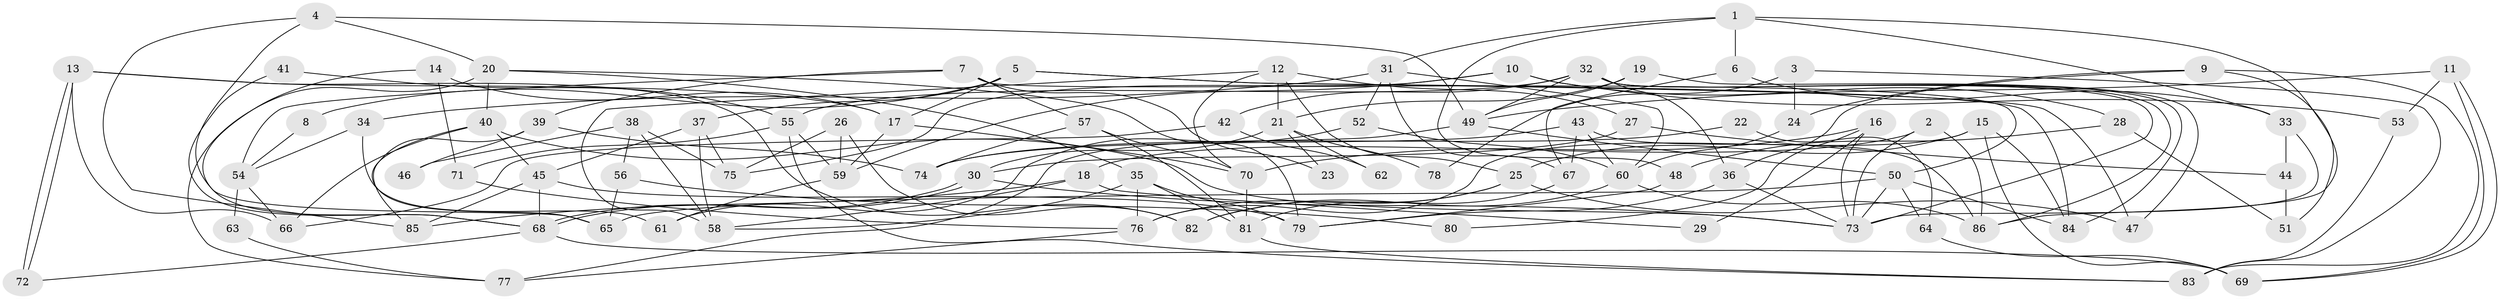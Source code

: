 // coarse degree distribution, {5: 0.2571428571428571, 4: 0.2, 3: 0.11428571428571428, 6: 0.11428571428571428, 9: 0.08571428571428572, 7: 0.11428571428571428, 8: 0.02857142857142857, 12: 0.02857142857142857, 2: 0.02857142857142857, 10: 0.02857142857142857}
// Generated by graph-tools (version 1.1) at 2025/37/03/04/25 23:37:12]
// undirected, 86 vertices, 172 edges
graph export_dot {
  node [color=gray90,style=filled];
  1;
  2;
  3;
  4;
  5;
  6;
  7;
  8;
  9;
  10;
  11;
  12;
  13;
  14;
  15;
  16;
  17;
  18;
  19;
  20;
  21;
  22;
  23;
  24;
  25;
  26;
  27;
  28;
  29;
  30;
  31;
  32;
  33;
  34;
  35;
  36;
  37;
  38;
  39;
  40;
  41;
  42;
  43;
  44;
  45;
  46;
  47;
  48;
  49;
  50;
  51;
  52;
  53;
  54;
  55;
  56;
  57;
  58;
  59;
  60;
  61;
  62;
  63;
  64;
  65;
  66;
  67;
  68;
  69;
  70;
  71;
  72;
  73;
  74;
  75;
  76;
  77;
  78;
  79;
  80;
  81;
  82;
  83;
  84;
  85;
  86;
  1 -- 31;
  1 -- 86;
  1 -- 6;
  1 -- 33;
  1 -- 48;
  2 -- 73;
  2 -- 18;
  2 -- 86;
  3 -- 83;
  3 -- 24;
  3 -- 78;
  4 -- 65;
  4 -- 20;
  4 -- 49;
  4 -- 85;
  5 -- 37;
  5 -- 84;
  5 -- 8;
  5 -- 17;
  5 -- 47;
  6 -- 33;
  6 -- 67;
  7 -- 57;
  7 -- 39;
  7 -- 23;
  7 -- 50;
  7 -- 54;
  8 -- 54;
  9 -- 36;
  9 -- 83;
  9 -- 24;
  9 -- 51;
  10 -- 28;
  10 -- 53;
  10 -- 59;
  10 -- 75;
  11 -- 49;
  11 -- 69;
  11 -- 69;
  11 -- 53;
  12 -- 70;
  12 -- 21;
  12 -- 25;
  12 -- 27;
  12 -- 58;
  13 -- 72;
  13 -- 72;
  13 -- 17;
  13 -- 66;
  13 -- 82;
  14 -- 17;
  14 -- 68;
  14 -- 71;
  15 -- 25;
  15 -- 84;
  15 -- 69;
  15 -- 76;
  16 -- 70;
  16 -- 73;
  16 -- 29;
  16 -- 80;
  17 -- 59;
  17 -- 70;
  18 -- 85;
  18 -- 58;
  18 -- 29;
  19 -- 49;
  19 -- 47;
  19 -- 21;
  20 -- 77;
  20 -- 40;
  20 -- 35;
  20 -- 79;
  21 -- 30;
  21 -- 23;
  21 -- 62;
  21 -- 78;
  22 -- 64;
  22 -- 74;
  24 -- 60;
  25 -- 82;
  25 -- 47;
  25 -- 76;
  26 -- 75;
  26 -- 59;
  26 -- 82;
  27 -- 30;
  27 -- 44;
  28 -- 51;
  28 -- 48;
  30 -- 73;
  30 -- 68;
  30 -- 68;
  31 -- 60;
  31 -- 34;
  31 -- 52;
  31 -- 67;
  32 -- 36;
  32 -- 86;
  32 -- 42;
  32 -- 49;
  32 -- 55;
  32 -- 73;
  32 -- 84;
  33 -- 73;
  33 -- 44;
  34 -- 54;
  34 -- 61;
  35 -- 76;
  35 -- 58;
  35 -- 79;
  35 -- 81;
  36 -- 79;
  36 -- 73;
  37 -- 45;
  37 -- 58;
  37 -- 75;
  38 -- 75;
  38 -- 58;
  38 -- 46;
  38 -- 56;
  39 -- 74;
  39 -- 85;
  39 -- 46;
  40 -- 45;
  40 -- 73;
  40 -- 65;
  40 -- 66;
  41 -- 68;
  41 -- 55;
  42 -- 66;
  42 -- 62;
  43 -- 86;
  43 -- 67;
  43 -- 60;
  43 -- 74;
  44 -- 51;
  45 -- 68;
  45 -- 79;
  45 -- 85;
  48 -- 79;
  49 -- 50;
  49 -- 77;
  50 -- 64;
  50 -- 65;
  50 -- 73;
  50 -- 84;
  52 -- 60;
  52 -- 61;
  53 -- 83;
  54 -- 66;
  54 -- 63;
  55 -- 71;
  55 -- 59;
  55 -- 83;
  56 -- 65;
  56 -- 80;
  57 -- 70;
  57 -- 81;
  57 -- 74;
  59 -- 61;
  60 -- 82;
  60 -- 86;
  63 -- 77;
  64 -- 69;
  67 -- 81;
  68 -- 69;
  68 -- 72;
  70 -- 81;
  71 -- 76;
  76 -- 77;
  81 -- 83;
}
